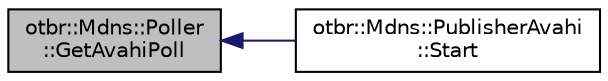 digraph "otbr::Mdns::Poller::GetAvahiPoll"
{
  edge [fontname="Helvetica",fontsize="10",labelfontname="Helvetica",labelfontsize="10"];
  node [fontname="Helvetica",fontsize="10",shape=record];
  rankdir="LR";
  Node1 [label="otbr::Mdns::Poller\l::GetAvahiPoll",height=0.2,width=0.4,color="black", fillcolor="grey75", style="filled", fontcolor="black"];
  Node1 -> Node2 [dir="back",color="midnightblue",fontsize="10",style="solid",fontname="Helvetica"];
  Node2 [label="otbr::Mdns::PublisherAvahi\l::Start",height=0.2,width=0.4,color="black", fillcolor="white", style="filled",URL="$db/dc6/classotbr_1_1Mdns_1_1PublisherAvahi.html#afefc301934a3754690623a3b7553af5d",tooltip="This method starts the MDNS service. "];
}

